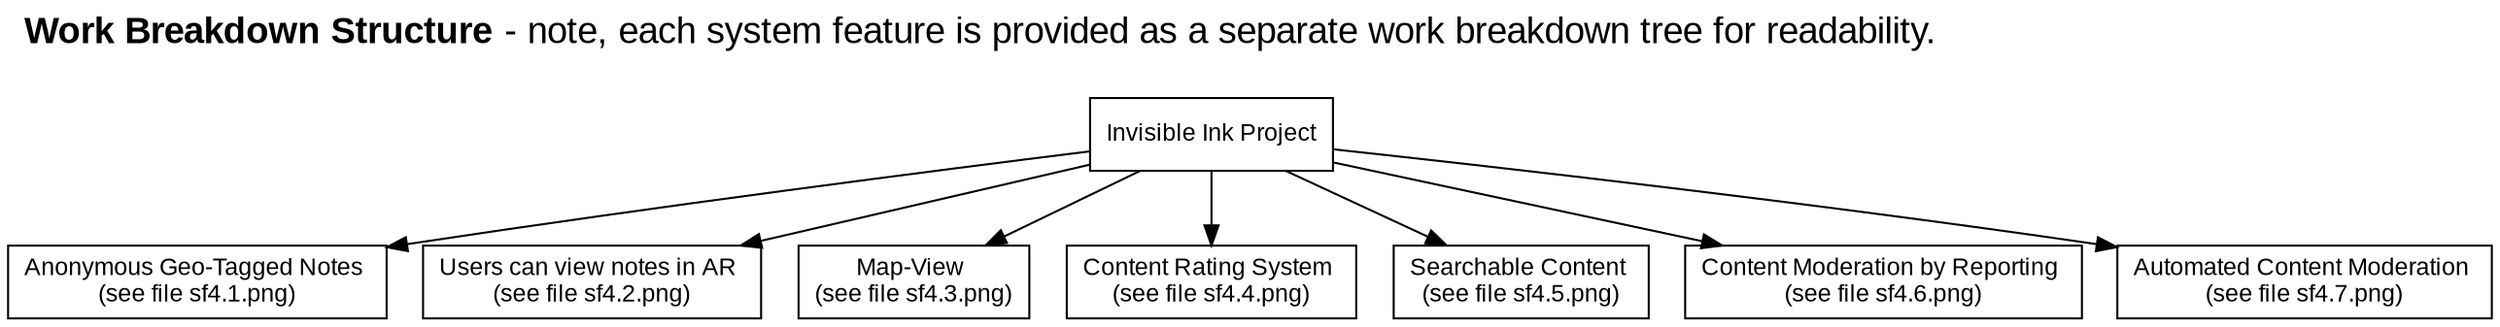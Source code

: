 digraph L {
    label = <<b>Work Breakdown Structure</b> - note, each system feature is provided as a separate work breakdown tree for readability.<br/><br/>>;
    fontsize = 18
    fontname = Arial
    labelloc = "t"
    labeljust = "l"
    rankdir="TB"

    // Project Root
    node [shape=record fontname=Arial fontsize=12]
    0 [label="Invisible Ink Project"]

    1 [label=<Anonymous Geo-Tagged Notes <br/>(see file sf4.1.png)>]
    2 [label=<Users can view notes in AR <br/>(see file sf4.2.png)>]
    3 [label=<Map-View <br/>(see file sf4.3.png)>]
    4 [label=<Content Rating System <br/>(see file sf4.4.png)>]
    5 [label=<Searchable Content <br/>(see file sf4.5.png)>]
    6 [label=<Content Moderation by Reporting <br/>(see file sf4.6.png)>]
    7 [label=<Automated Content Moderation <br/>(see file sf4.7.png)>]

    // System Features
    node [style=filled fillcolor="#FFCCCC"]
    0 -> 1, 2, 3, 4, 5, 6, 7
}
